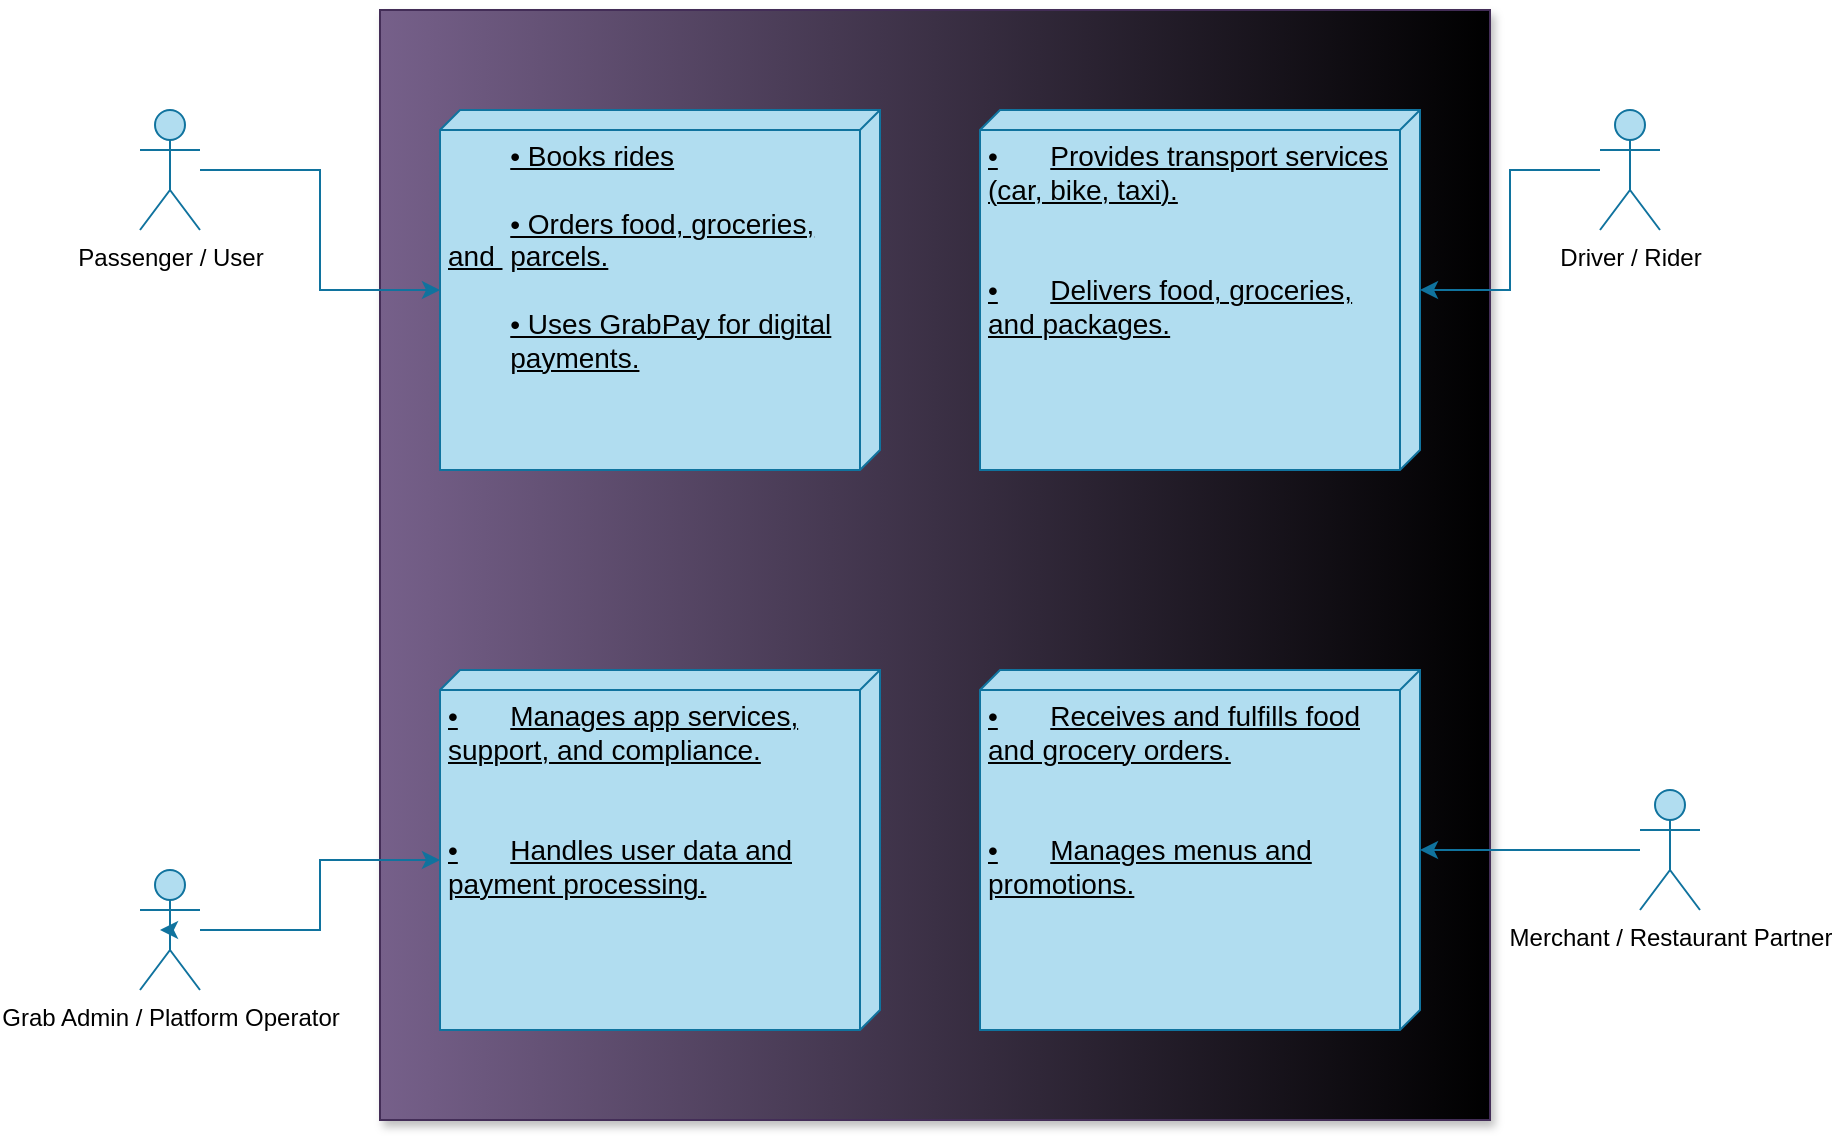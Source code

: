 <mxfile version="26.2.13">
  <diagram name="Page-1" id="333dkTFk-6zzkUV9qQgM">
    <mxGraphModel dx="1758" dy="503" grid="1" gridSize="10" guides="1" tooltips="1" connect="1" arrows="1" fold="1" page="1" pageScale="1" pageWidth="850" pageHeight="1100" math="0" shadow="0">
      <root>
        <mxCell id="0" />
        <mxCell id="1" parent="0" />
        <mxCell id="yQ4hKTN907ZGZd2FeKaL-1" value="" style="whiteSpace=wrap;html=1;aspect=fixed;fillColor=#76608a;fontColor=#ffffff;strokeColor=#432D57;gradientColor=default;gradientDirection=east;shadow=1;movable=0;resizable=0;rotatable=0;deletable=0;editable=0;locked=1;connectable=0;" vertex="1" parent="1">
          <mxGeometry x="150" y="210" width="555" height="555" as="geometry" />
        </mxCell>
        <mxCell id="yQ4hKTN907ZGZd2FeKaL-8" style="edgeStyle=orthogonalEdgeStyle;rounded=0;orthogonalLoop=1;jettySize=auto;html=1;fillColor=#b1ddf0;strokeColor=#10739e;" edge="1" parent="1" source="yQ4hKTN907ZGZd2FeKaL-2" target="yQ4hKTN907ZGZd2FeKaL-13">
          <mxGeometry relative="1" as="geometry">
            <mxPoint x="170" y="335" as="targetPoint" />
          </mxGeometry>
        </mxCell>
        <mxCell id="yQ4hKTN907ZGZd2FeKaL-2" value="Passenger / User" style="shape=umlActor;verticalLabelPosition=bottom;verticalAlign=top;html=1;outlineConnect=0;fillColor=#b1ddf0;strokeColor=#10739e;direction=east;flipV=0;" vertex="1" parent="1">
          <mxGeometry x="30" y="260" width="30" height="60" as="geometry" />
        </mxCell>
        <mxCell id="yQ4hKTN907ZGZd2FeKaL-18" style="edgeStyle=orthogonalEdgeStyle;rounded=0;orthogonalLoop=1;jettySize=auto;html=1;fillColor=#b1ddf0;strokeColor=#10739e;" edge="1" parent="1" source="yQ4hKTN907ZGZd2FeKaL-3" target="yQ4hKTN907ZGZd2FeKaL-14">
          <mxGeometry relative="1" as="geometry" />
        </mxCell>
        <mxCell id="yQ4hKTN907ZGZd2FeKaL-3" value="Driver / Rider" style="shape=umlActor;verticalLabelPosition=bottom;verticalAlign=top;html=1;outlineConnect=0;fillColor=#b1ddf0;strokeColor=#10739e;" vertex="1" parent="1">
          <mxGeometry x="760" y="260" width="30" height="60" as="geometry" />
        </mxCell>
        <mxCell id="yQ4hKTN907ZGZd2FeKaL-12" style="edgeStyle=orthogonalEdgeStyle;rounded=0;orthogonalLoop=1;jettySize=auto;html=1;exitX=0.5;exitY=0.5;exitDx=0;exitDy=0;exitPerimeter=0;fillColor=#b1ddf0;strokeColor=#10739e;" edge="1" parent="1" source="yQ4hKTN907ZGZd2FeKaL-4">
          <mxGeometry relative="1" as="geometry">
            <mxPoint x="40" y="669.75" as="targetPoint" />
          </mxGeometry>
        </mxCell>
        <mxCell id="yQ4hKTN907ZGZd2FeKaL-4" value="Grab Admin / Platform Operator" style="shape=umlActor;verticalLabelPosition=bottom;verticalAlign=top;html=1;outlineConnect=0;fillColor=#b1ddf0;strokeColor=#10739e;" vertex="1" parent="1">
          <mxGeometry x="30" y="640" width="30" height="60" as="geometry" />
        </mxCell>
        <mxCell id="yQ4hKTN907ZGZd2FeKaL-19" style="edgeStyle=orthogonalEdgeStyle;rounded=0;orthogonalLoop=1;jettySize=auto;html=1;fillColor=#b1ddf0;strokeColor=#10739e;" edge="1" parent="1" source="yQ4hKTN907ZGZd2FeKaL-6" target="yQ4hKTN907ZGZd2FeKaL-17">
          <mxGeometry relative="1" as="geometry" />
        </mxCell>
        <mxCell id="yQ4hKTN907ZGZd2FeKaL-6" value="Merchant / Restaurant Partner" style="shape=umlActor;verticalLabelPosition=bottom;verticalAlign=top;html=1;outlineConnect=0;fillColor=#b1ddf0;strokeColor=#10739e;" vertex="1" parent="1">
          <mxGeometry x="780" y="600" width="30" height="60" as="geometry" />
        </mxCell>
        <mxCell id="yQ4hKTN907ZGZd2FeKaL-13" value="&lt;div style=&quot;&quot;&gt;&lt;font style=&quot;font-size: 14px;&quot;&gt;&lt;span style=&quot;white-space: pre;&quot;&gt;&#x9;&lt;/span&gt;• Books rides&lt;/font&gt;&lt;/div&gt;&lt;div style=&quot;&quot;&gt;&lt;font style=&quot;font-size: 14px;&quot;&gt;&lt;br&gt;&lt;/font&gt;&lt;/div&gt;&lt;div style=&quot;&quot;&gt;&lt;span style=&quot;white-space: normal;&quot;&gt;&lt;font style=&quot;font-size: 14px;&quot;&gt;&lt;span style=&quot;white-space:pre&quot;&gt;&#x9;&lt;/span&gt;• Orders food, groceries, and &lt;span style=&quot;white-space: pre;&quot;&gt;&#x9;&lt;/span&gt;parcels.&lt;/font&gt;&lt;/span&gt;&lt;/div&gt;&lt;div style=&quot;&quot;&gt;&lt;span style=&quot;white-space: normal;&quot;&gt;&lt;font style=&quot;font-size: 14px;&quot;&gt;&lt;br&gt;&lt;/font&gt;&lt;/span&gt;&lt;/div&gt;&lt;div style=&quot;&quot;&gt;&lt;span style=&quot;white-space: normal;&quot;&gt;&lt;font style=&quot;font-size: 14px;&quot;&gt;&lt;span style=&quot;white-space:pre&quot;&gt;&#x9;&lt;/span&gt;• Uses GrabPay for digital &lt;span style=&quot;white-space: pre;&quot;&gt;&#x9;&lt;/span&gt;payments.&lt;/font&gt;&lt;/span&gt;&lt;/div&gt;&lt;div style=&quot;&quot;&gt;&lt;br&gt;&lt;/div&gt;" style="verticalAlign=top;align=left;spacingTop=8;spacingLeft=2;spacingRight=12;shape=cube;size=10;direction=south;fontStyle=4;html=1;whiteSpace=wrap;fillColor=#b1ddf0;strokeColor=#10739e;" vertex="1" parent="1">
          <mxGeometry x="180" y="260" width="220" height="180" as="geometry" />
        </mxCell>
        <mxCell id="yQ4hKTN907ZGZd2FeKaL-14" value="&lt;div&gt;&lt;font style=&quot;font-size: 14px;&quot;&gt;•&lt;span style=&quot;white-space: pre;&quot;&gt;&#x9;&lt;/span&gt;&lt;font style=&quot;&quot;&gt;Provides transport services (car, bike, taxi).&lt;/font&gt;&lt;/font&gt;&lt;/div&gt;&lt;div&gt;&lt;font style=&quot;font-size: 14px;&quot;&gt;&lt;br&gt;&lt;/font&gt;&lt;/div&gt;&lt;div&gt;&lt;font style=&quot;font-size: 14px;&quot;&gt;&lt;br&gt;&lt;/font&gt;&lt;/div&gt;&lt;div&gt;&lt;span style=&quot;white-space: normal;&quot;&gt;&lt;font style=&quot;font-size: 14px;&quot;&gt;•&lt;span style=&quot;white-space: pre;&quot;&gt;&#x9;&lt;/span&gt;Delivers food, groceries, and packages.&lt;/font&gt;&lt;/span&gt;&lt;/div&gt;" style="verticalAlign=top;align=left;spacingTop=8;spacingLeft=2;spacingRight=12;shape=cube;size=10;direction=south;fontStyle=4;html=1;whiteSpace=wrap;fillColor=#b1ddf0;strokeColor=#10739e;" vertex="1" parent="1">
          <mxGeometry x="450" y="260" width="220" height="180" as="geometry" />
        </mxCell>
        <mxCell id="yQ4hKTN907ZGZd2FeKaL-16" value="&lt;div&gt;&lt;font style=&quot;font-size: 14px;&quot;&gt;•&lt;span style=&quot;white-space: pre;&quot;&gt;&#x9;&lt;/span&gt;Manages app services, support, and compliance.&lt;/font&gt;&lt;/div&gt;&lt;div&gt;&lt;font style=&quot;font-size: 14px;&quot;&gt;&lt;br&gt;&lt;/font&gt;&lt;/div&gt;&lt;div&gt;&lt;font style=&quot;font-size: 14px;&quot;&gt;&lt;br&gt;&lt;/font&gt;&lt;/div&gt;&lt;div&gt;&lt;span style=&quot;white-space: normal;&quot;&gt;&lt;font style=&quot;font-size: 14px;&quot;&gt;•&lt;span style=&quot;white-space: pre;&quot;&gt;&#x9;&lt;/span&gt;Handles user data and payment processing.&lt;/font&gt;&lt;/span&gt;&lt;/div&gt;" style="verticalAlign=top;align=left;spacingTop=8;spacingLeft=2;spacingRight=12;shape=cube;size=10;direction=south;fontStyle=4;html=1;whiteSpace=wrap;fillColor=#b1ddf0;strokeColor=#10739e;" vertex="1" parent="1">
          <mxGeometry x="180" y="540" width="220" height="180" as="geometry" />
        </mxCell>
        <mxCell id="yQ4hKTN907ZGZd2FeKaL-17" value="&lt;div&gt;&lt;font style=&quot;font-size: 14px;&quot;&gt;•&lt;span style=&quot;white-space: pre;&quot;&gt;&#x9;&lt;/span&gt;Receives and fulfills food and grocery orders.&lt;/font&gt;&lt;/div&gt;&lt;div&gt;&lt;font style=&quot;font-size: 14px;&quot;&gt;&lt;br&gt;&lt;/font&gt;&lt;/div&gt;&lt;div&gt;&lt;font style=&quot;font-size: 14px;&quot;&gt;&lt;br&gt;&lt;/font&gt;&lt;/div&gt;&lt;div&gt;&lt;span style=&quot;white-space: normal;&quot;&gt;&lt;font style=&quot;font-size: 14px;&quot;&gt;•&lt;span style=&quot;white-space:pre&quot;&gt;&#x9;&lt;/span&gt;Manages menus and promotions.&lt;/font&gt;&lt;/span&gt;&lt;/div&gt;&lt;div&gt;&lt;br&gt;&lt;/div&gt;" style="verticalAlign=top;align=left;spacingTop=8;spacingLeft=2;spacingRight=12;shape=cube;size=10;direction=south;fontStyle=4;html=1;whiteSpace=wrap;fillColor=#b1ddf0;strokeColor=#10739e;" vertex="1" parent="1">
          <mxGeometry x="450" y="540" width="220" height="180" as="geometry" />
        </mxCell>
        <mxCell id="yQ4hKTN907ZGZd2FeKaL-20" style="edgeStyle=orthogonalEdgeStyle;rounded=0;orthogonalLoop=1;jettySize=auto;html=1;entryX=0;entryY=0;entryDx=95;entryDy=220;entryPerimeter=0;fillColor=#b1ddf0;strokeColor=#10739e;" edge="1" parent="1" source="yQ4hKTN907ZGZd2FeKaL-4" target="yQ4hKTN907ZGZd2FeKaL-16">
          <mxGeometry relative="1" as="geometry" />
        </mxCell>
      </root>
    </mxGraphModel>
  </diagram>
</mxfile>
